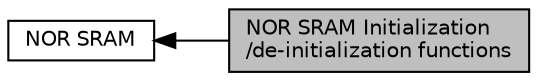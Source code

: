 digraph "NOR SRAM Initialization/de-initialization functions"
{
  edge [fontname="Helvetica",fontsize="10",labelfontname="Helvetica",labelfontsize="10"];
  node [fontname="Helvetica",fontsize="10",shape=record];
  rankdir=LR;
  Node0 [label="NOR SRAM Initialization\l/de-initialization functions",height=0.2,width=0.4,color="black", fillcolor="grey75", style="filled", fontcolor="black"];
  Node1 [label="NOR SRAM",height=0.2,width=0.4,color="black", fillcolor="white", style="filled",URL="$group___f_m_c___l_l___n_o_r_s_r_a_m.html"];
  Node1->Node0 [shape=plaintext, dir="back", style="solid"];
}
